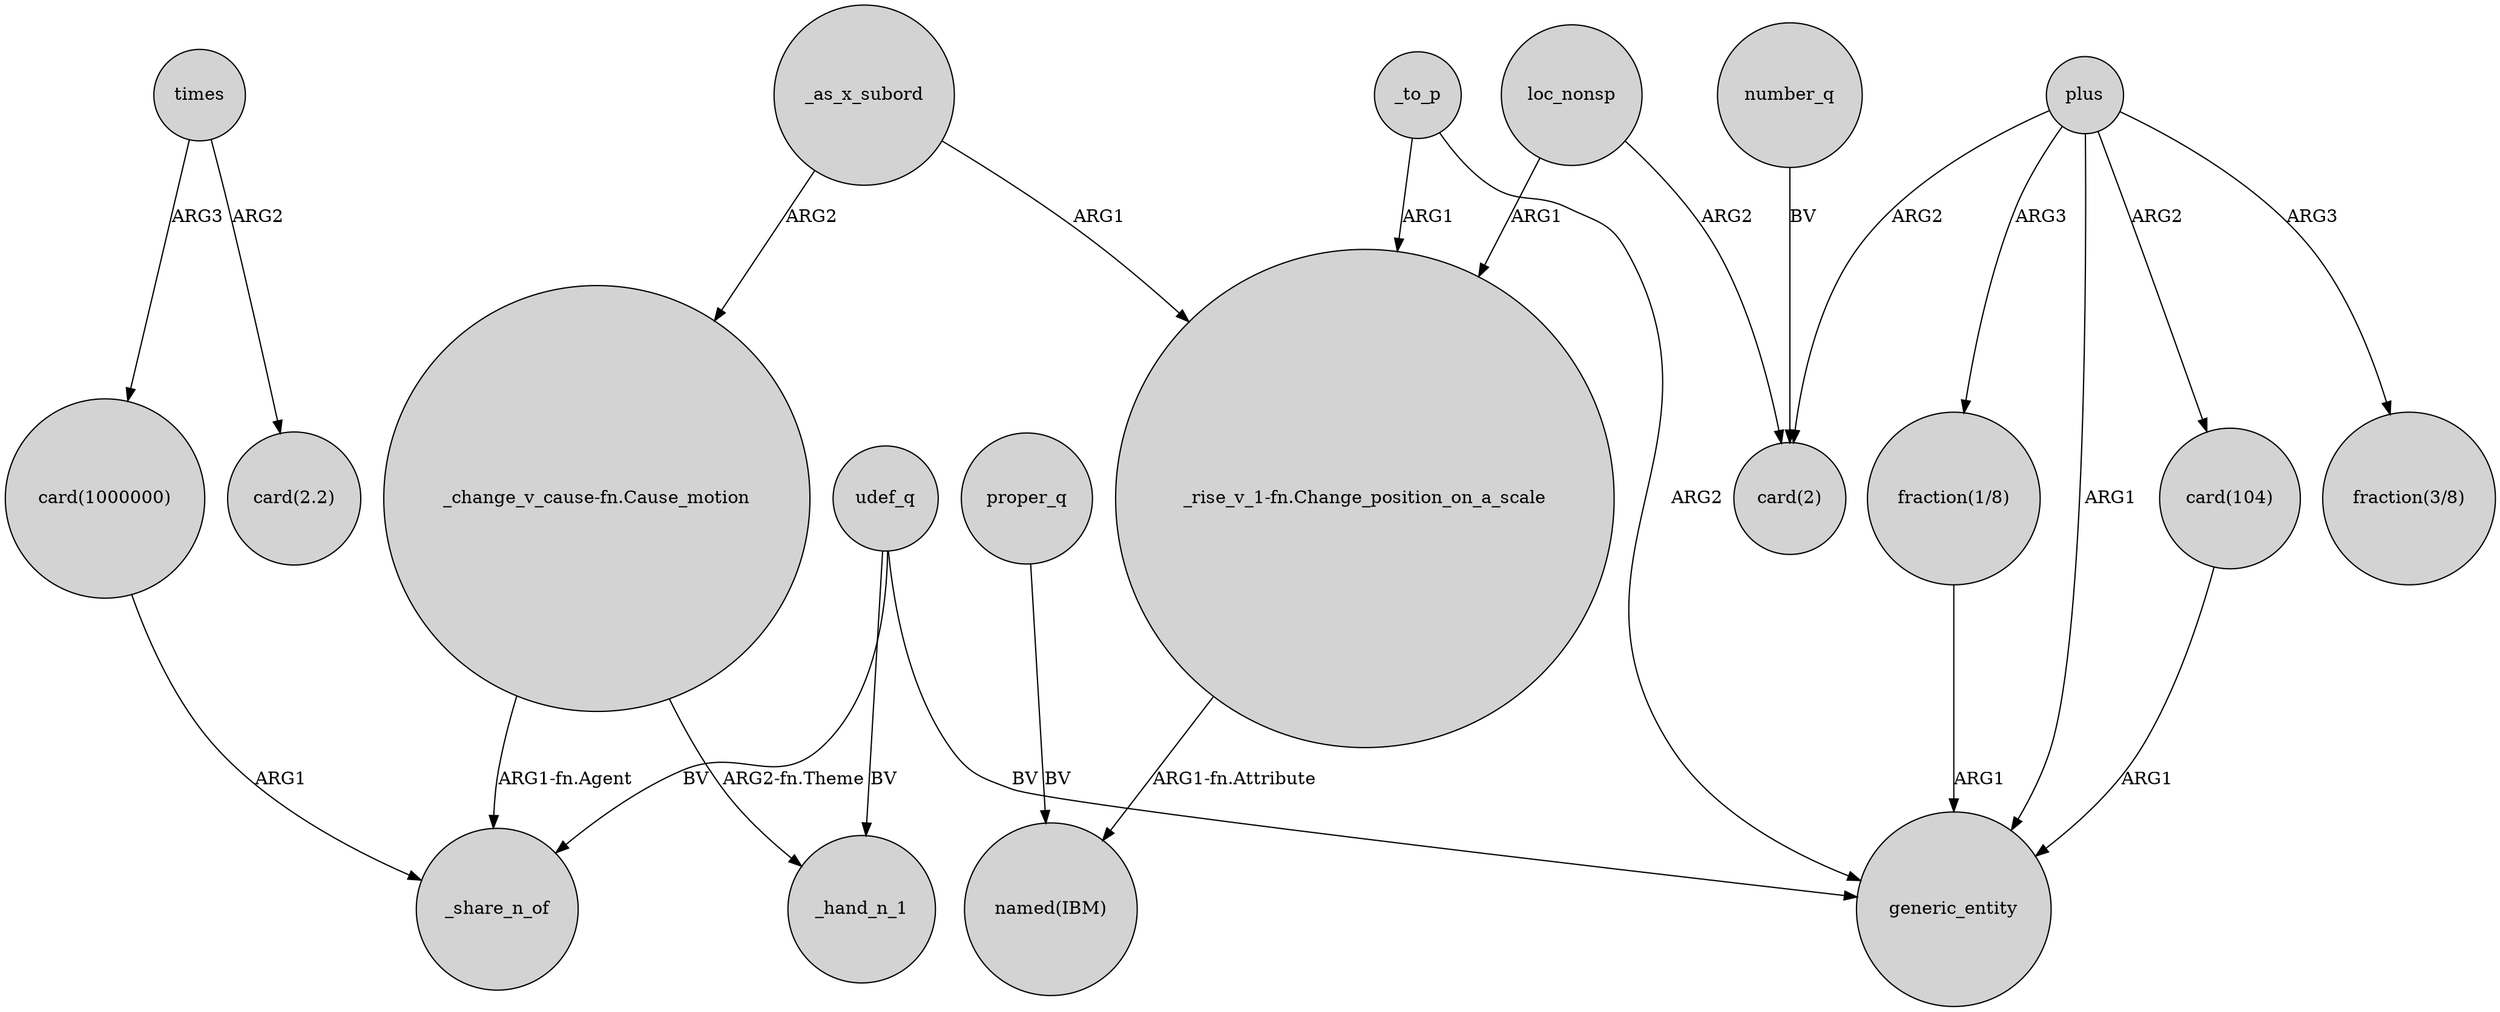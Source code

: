 digraph {
	node [shape=circle style=filled]
	udef_q -> _hand_n_1 [label=BV]
	_as_x_subord -> "_rise_v_1-fn.Change_position_on_a_scale" [label=ARG1]
	_to_p -> generic_entity [label=ARG2]
	number_q -> "card(2)" [label=BV]
	plus -> "card(104)" [label=ARG2]
	loc_nonsp -> "card(2)" [label=ARG2]
	_to_p -> "_rise_v_1-fn.Change_position_on_a_scale" [label=ARG1]
	_as_x_subord -> "_change_v_cause-fn.Cause_motion" [label=ARG2]
	loc_nonsp -> "_rise_v_1-fn.Change_position_on_a_scale" [label=ARG1]
	plus -> "fraction(1/8)" [label=ARG3]
	times -> "card(1000000)" [label=ARG3]
	proper_q -> "named(IBM)" [label=BV]
	"fraction(1/8)" -> generic_entity [label=ARG1]
	"_rise_v_1-fn.Change_position_on_a_scale" -> "named(IBM)" [label="ARG1-fn.Attribute"]
	udef_q -> generic_entity [label=BV]
	"card(104)" -> generic_entity [label=ARG1]
	"_change_v_cause-fn.Cause_motion" -> _hand_n_1 [label="ARG2-fn.Theme"]
	"_change_v_cause-fn.Cause_motion" -> _share_n_of [label="ARG1-fn.Agent"]
	udef_q -> _share_n_of [label=BV]
	plus -> "fraction(3/8)" [label=ARG3]
	times -> "card(2.2)" [label=ARG2]
	"card(1000000)" -> _share_n_of [label=ARG1]
	plus -> generic_entity [label=ARG1]
	plus -> "card(2)" [label=ARG2]
}
